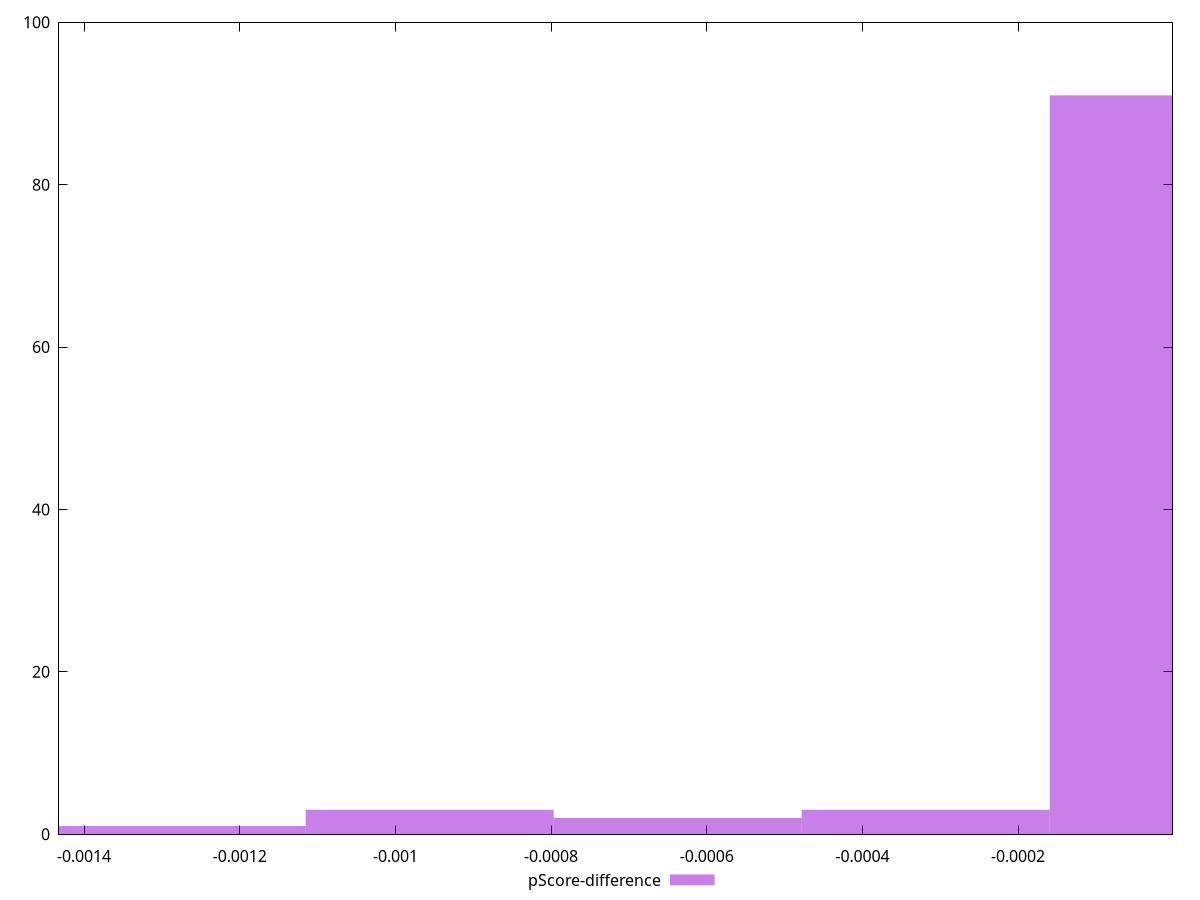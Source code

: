 reset

$pScoreDifference <<EOF
0 91
-0.001274531114065292 1
-0.000955898335548969 3
-0.000318632778516323 3
-0.000637265557032646 2
EOF

set key outside below
set boxwidth 0.000318632778516323
set xrange [-0.0014321749484478286:-0.0000015665732386871412]
set yrange [0:100]
set trange [0:100]
set style fill transparent solid 0.5 noborder
set terminal svg size 640, 490 enhanced background rgb 'white'
set output "report_00017_2021-02-10T15-08-03.406Z/bootup-time/samples/pages+cached+noadtech+nomedia+nocss/pScore-difference/histogram.svg"

plot $pScoreDifference title "pScore-difference" with boxes

reset
